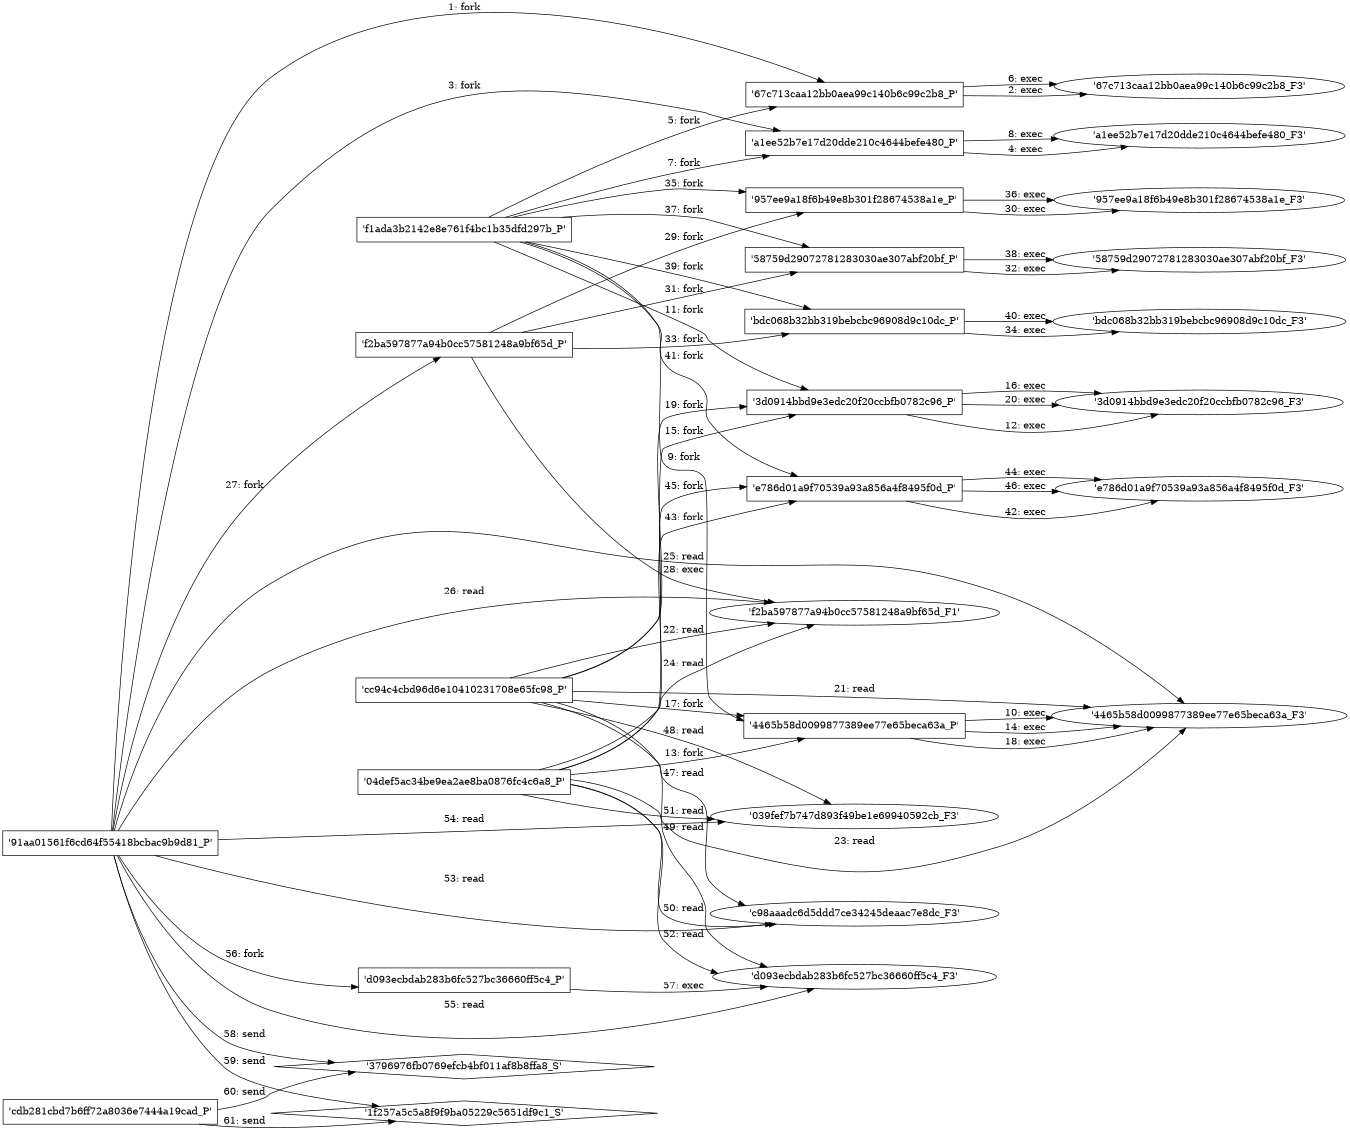 digraph "D:\Learning\Paper\apt\基于CTI的攻击预警\Dataset\攻击图\ASGfromALLCTI\Vulnerability Spotlight Multiple Vulnerabilities in CorelDRAW X8.dot" {
rankdir="LR"
size="9"
fixedsize="false"
splines="true"
nodesep=0.3
ranksep=0
fontsize=10
overlap="scalexy"
engine= "neato"
	"'91aa01561f6cd64f55418bcbac9b9d81_P'" [node_type=Process shape=box]
	"'67c713caa12bb0aea99c140b6c99c2b8_P'" [node_type=Process shape=box]
	"'91aa01561f6cd64f55418bcbac9b9d81_P'" -> "'67c713caa12bb0aea99c140b6c99c2b8_P'" [label="1: fork"]
	"'67c713caa12bb0aea99c140b6c99c2b8_P'" [node_type=Process shape=box]
	"'67c713caa12bb0aea99c140b6c99c2b8_F3'" [node_type=File shape=ellipse]
	"'67c713caa12bb0aea99c140b6c99c2b8_P'" -> "'67c713caa12bb0aea99c140b6c99c2b8_F3'" [label="2: exec"]
	"'91aa01561f6cd64f55418bcbac9b9d81_P'" [node_type=Process shape=box]
	"'a1ee52b7e17d20dde210c4644befe480_P'" [node_type=Process shape=box]
	"'91aa01561f6cd64f55418bcbac9b9d81_P'" -> "'a1ee52b7e17d20dde210c4644befe480_P'" [label="3: fork"]
	"'a1ee52b7e17d20dde210c4644befe480_P'" [node_type=Process shape=box]
	"'a1ee52b7e17d20dde210c4644befe480_F3'" [node_type=File shape=ellipse]
	"'a1ee52b7e17d20dde210c4644befe480_P'" -> "'a1ee52b7e17d20dde210c4644befe480_F3'" [label="4: exec"]
	"'f1ada3b2142e8e761f4bc1b35dfd297b_P'" [node_type=Process shape=box]
	"'67c713caa12bb0aea99c140b6c99c2b8_P'" [node_type=Process shape=box]
	"'f1ada3b2142e8e761f4bc1b35dfd297b_P'" -> "'67c713caa12bb0aea99c140b6c99c2b8_P'" [label="5: fork"]
	"'67c713caa12bb0aea99c140b6c99c2b8_P'" [node_type=Process shape=box]
	"'67c713caa12bb0aea99c140b6c99c2b8_F3'" [node_type=File shape=ellipse]
	"'67c713caa12bb0aea99c140b6c99c2b8_P'" -> "'67c713caa12bb0aea99c140b6c99c2b8_F3'" [label="6: exec"]
	"'f1ada3b2142e8e761f4bc1b35dfd297b_P'" [node_type=Process shape=box]
	"'a1ee52b7e17d20dde210c4644befe480_P'" [node_type=Process shape=box]
	"'f1ada3b2142e8e761f4bc1b35dfd297b_P'" -> "'a1ee52b7e17d20dde210c4644befe480_P'" [label="7: fork"]
	"'a1ee52b7e17d20dde210c4644befe480_P'" [node_type=Process shape=box]
	"'a1ee52b7e17d20dde210c4644befe480_F3'" [node_type=File shape=ellipse]
	"'a1ee52b7e17d20dde210c4644befe480_P'" -> "'a1ee52b7e17d20dde210c4644befe480_F3'" [label="8: exec"]
	"'f1ada3b2142e8e761f4bc1b35dfd297b_P'" [node_type=Process shape=box]
	"'4465b58d0099877389ee77e65beca63a_P'" [node_type=Process shape=box]
	"'f1ada3b2142e8e761f4bc1b35dfd297b_P'" -> "'4465b58d0099877389ee77e65beca63a_P'" [label="9: fork"]
	"'4465b58d0099877389ee77e65beca63a_P'" [node_type=Process shape=box]
	"'4465b58d0099877389ee77e65beca63a_F3'" [node_type=File shape=ellipse]
	"'4465b58d0099877389ee77e65beca63a_P'" -> "'4465b58d0099877389ee77e65beca63a_F3'" [label="10: exec"]
	"'f1ada3b2142e8e761f4bc1b35dfd297b_P'" [node_type=Process shape=box]
	"'3d0914bbd9e3edc20f20ccbfb0782c96_P'" [node_type=Process shape=box]
	"'f1ada3b2142e8e761f4bc1b35dfd297b_P'" -> "'3d0914bbd9e3edc20f20ccbfb0782c96_P'" [label="11: fork"]
	"'3d0914bbd9e3edc20f20ccbfb0782c96_P'" [node_type=Process shape=box]
	"'3d0914bbd9e3edc20f20ccbfb0782c96_F3'" [node_type=File shape=ellipse]
	"'3d0914bbd9e3edc20f20ccbfb0782c96_P'" -> "'3d0914bbd9e3edc20f20ccbfb0782c96_F3'" [label="12: exec"]
	"'04def5ac34be9ea2ae8ba0876fc4c6a8_P'" [node_type=Process shape=box]
	"'4465b58d0099877389ee77e65beca63a_P'" [node_type=Process shape=box]
	"'04def5ac34be9ea2ae8ba0876fc4c6a8_P'" -> "'4465b58d0099877389ee77e65beca63a_P'" [label="13: fork"]
	"'4465b58d0099877389ee77e65beca63a_P'" [node_type=Process shape=box]
	"'4465b58d0099877389ee77e65beca63a_F3'" [node_type=File shape=ellipse]
	"'4465b58d0099877389ee77e65beca63a_P'" -> "'4465b58d0099877389ee77e65beca63a_F3'" [label="14: exec"]
	"'04def5ac34be9ea2ae8ba0876fc4c6a8_P'" [node_type=Process shape=box]
	"'3d0914bbd9e3edc20f20ccbfb0782c96_P'" [node_type=Process shape=box]
	"'04def5ac34be9ea2ae8ba0876fc4c6a8_P'" -> "'3d0914bbd9e3edc20f20ccbfb0782c96_P'" [label="15: fork"]
	"'3d0914bbd9e3edc20f20ccbfb0782c96_P'" [node_type=Process shape=box]
	"'3d0914bbd9e3edc20f20ccbfb0782c96_F3'" [node_type=File shape=ellipse]
	"'3d0914bbd9e3edc20f20ccbfb0782c96_P'" -> "'3d0914bbd9e3edc20f20ccbfb0782c96_F3'" [label="16: exec"]
	"'cc94c4cbd96d6e10410231708e65fc98_P'" [node_type=Process shape=box]
	"'4465b58d0099877389ee77e65beca63a_P'" [node_type=Process shape=box]
	"'cc94c4cbd96d6e10410231708e65fc98_P'" -> "'4465b58d0099877389ee77e65beca63a_P'" [label="17: fork"]
	"'4465b58d0099877389ee77e65beca63a_P'" [node_type=Process shape=box]
	"'4465b58d0099877389ee77e65beca63a_F3'" [node_type=File shape=ellipse]
	"'4465b58d0099877389ee77e65beca63a_P'" -> "'4465b58d0099877389ee77e65beca63a_F3'" [label="18: exec"]
	"'cc94c4cbd96d6e10410231708e65fc98_P'" [node_type=Process shape=box]
	"'3d0914bbd9e3edc20f20ccbfb0782c96_P'" [node_type=Process shape=box]
	"'cc94c4cbd96d6e10410231708e65fc98_P'" -> "'3d0914bbd9e3edc20f20ccbfb0782c96_P'" [label="19: fork"]
	"'3d0914bbd9e3edc20f20ccbfb0782c96_P'" [node_type=Process shape=box]
	"'3d0914bbd9e3edc20f20ccbfb0782c96_F3'" [node_type=File shape=ellipse]
	"'3d0914bbd9e3edc20f20ccbfb0782c96_P'" -> "'3d0914bbd9e3edc20f20ccbfb0782c96_F3'" [label="20: exec"]
	"'4465b58d0099877389ee77e65beca63a_F3'" [node_type=file shape=ellipse]
	"'cc94c4cbd96d6e10410231708e65fc98_P'" [node_type=Process shape=box]
	"'cc94c4cbd96d6e10410231708e65fc98_P'" -> "'4465b58d0099877389ee77e65beca63a_F3'" [label="21: read"]
	"'f2ba597877a94b0cc57581248a9bf65d_F1'" [node_type=file shape=ellipse]
	"'cc94c4cbd96d6e10410231708e65fc98_P'" [node_type=Process shape=box]
	"'cc94c4cbd96d6e10410231708e65fc98_P'" -> "'f2ba597877a94b0cc57581248a9bf65d_F1'" [label="22: read"]
	"'4465b58d0099877389ee77e65beca63a_F3'" [node_type=file shape=ellipse]
	"'04def5ac34be9ea2ae8ba0876fc4c6a8_P'" [node_type=Process shape=box]
	"'04def5ac34be9ea2ae8ba0876fc4c6a8_P'" -> "'4465b58d0099877389ee77e65beca63a_F3'" [label="23: read"]
	"'f2ba597877a94b0cc57581248a9bf65d_F1'" [node_type=file shape=ellipse]
	"'04def5ac34be9ea2ae8ba0876fc4c6a8_P'" [node_type=Process shape=box]
	"'04def5ac34be9ea2ae8ba0876fc4c6a8_P'" -> "'f2ba597877a94b0cc57581248a9bf65d_F1'" [label="24: read"]
	"'4465b58d0099877389ee77e65beca63a_F3'" [node_type=file shape=ellipse]
	"'91aa01561f6cd64f55418bcbac9b9d81_P'" [node_type=Process shape=box]
	"'91aa01561f6cd64f55418bcbac9b9d81_P'" -> "'4465b58d0099877389ee77e65beca63a_F3'" [label="25: read"]
	"'f2ba597877a94b0cc57581248a9bf65d_F1'" [node_type=file shape=ellipse]
	"'91aa01561f6cd64f55418bcbac9b9d81_P'" [node_type=Process shape=box]
	"'91aa01561f6cd64f55418bcbac9b9d81_P'" -> "'f2ba597877a94b0cc57581248a9bf65d_F1'" [label="26: read"]
	"'91aa01561f6cd64f55418bcbac9b9d81_P'" [node_type=Process shape=box]
	"'f2ba597877a94b0cc57581248a9bf65d_P'" [node_type=Process shape=box]
	"'91aa01561f6cd64f55418bcbac9b9d81_P'" -> "'f2ba597877a94b0cc57581248a9bf65d_P'" [label="27: fork"]
	"'f2ba597877a94b0cc57581248a9bf65d_P'" [node_type=Process shape=box]
	"'f2ba597877a94b0cc57581248a9bf65d_F1'" [node_type=File shape=ellipse]
	"'f2ba597877a94b0cc57581248a9bf65d_P'" -> "'f2ba597877a94b0cc57581248a9bf65d_F1'" [label="28: exec"]
	"'f2ba597877a94b0cc57581248a9bf65d_P'" [node_type=Process shape=box]
	"'957ee9a18f6b49e8b301f28674538a1e_P'" [node_type=Process shape=box]
	"'f2ba597877a94b0cc57581248a9bf65d_P'" -> "'957ee9a18f6b49e8b301f28674538a1e_P'" [label="29: fork"]
	"'957ee9a18f6b49e8b301f28674538a1e_P'" [node_type=Process shape=box]
	"'957ee9a18f6b49e8b301f28674538a1e_F3'" [node_type=File shape=ellipse]
	"'957ee9a18f6b49e8b301f28674538a1e_P'" -> "'957ee9a18f6b49e8b301f28674538a1e_F3'" [label="30: exec"]
	"'f2ba597877a94b0cc57581248a9bf65d_P'" [node_type=Process shape=box]
	"'58759d29072781283030ae307abf20bf_P'" [node_type=Process shape=box]
	"'f2ba597877a94b0cc57581248a9bf65d_P'" -> "'58759d29072781283030ae307abf20bf_P'" [label="31: fork"]
	"'58759d29072781283030ae307abf20bf_P'" [node_type=Process shape=box]
	"'58759d29072781283030ae307abf20bf_F3'" [node_type=File shape=ellipse]
	"'58759d29072781283030ae307abf20bf_P'" -> "'58759d29072781283030ae307abf20bf_F3'" [label="32: exec"]
	"'f2ba597877a94b0cc57581248a9bf65d_P'" [node_type=Process shape=box]
	"'bdc068b32bb319bebcbc96908d9c10dc_P'" [node_type=Process shape=box]
	"'f2ba597877a94b0cc57581248a9bf65d_P'" -> "'bdc068b32bb319bebcbc96908d9c10dc_P'" [label="33: fork"]
	"'bdc068b32bb319bebcbc96908d9c10dc_P'" [node_type=Process shape=box]
	"'bdc068b32bb319bebcbc96908d9c10dc_F3'" [node_type=File shape=ellipse]
	"'bdc068b32bb319bebcbc96908d9c10dc_P'" -> "'bdc068b32bb319bebcbc96908d9c10dc_F3'" [label="34: exec"]
	"'f1ada3b2142e8e761f4bc1b35dfd297b_P'" [node_type=Process shape=box]
	"'957ee9a18f6b49e8b301f28674538a1e_P'" [node_type=Process shape=box]
	"'f1ada3b2142e8e761f4bc1b35dfd297b_P'" -> "'957ee9a18f6b49e8b301f28674538a1e_P'" [label="35: fork"]
	"'957ee9a18f6b49e8b301f28674538a1e_P'" [node_type=Process shape=box]
	"'957ee9a18f6b49e8b301f28674538a1e_F3'" [node_type=File shape=ellipse]
	"'957ee9a18f6b49e8b301f28674538a1e_P'" -> "'957ee9a18f6b49e8b301f28674538a1e_F3'" [label="36: exec"]
	"'f1ada3b2142e8e761f4bc1b35dfd297b_P'" [node_type=Process shape=box]
	"'58759d29072781283030ae307abf20bf_P'" [node_type=Process shape=box]
	"'f1ada3b2142e8e761f4bc1b35dfd297b_P'" -> "'58759d29072781283030ae307abf20bf_P'" [label="37: fork"]
	"'58759d29072781283030ae307abf20bf_P'" [node_type=Process shape=box]
	"'58759d29072781283030ae307abf20bf_F3'" [node_type=File shape=ellipse]
	"'58759d29072781283030ae307abf20bf_P'" -> "'58759d29072781283030ae307abf20bf_F3'" [label="38: exec"]
	"'f1ada3b2142e8e761f4bc1b35dfd297b_P'" [node_type=Process shape=box]
	"'bdc068b32bb319bebcbc96908d9c10dc_P'" [node_type=Process shape=box]
	"'f1ada3b2142e8e761f4bc1b35dfd297b_P'" -> "'bdc068b32bb319bebcbc96908d9c10dc_P'" [label="39: fork"]
	"'bdc068b32bb319bebcbc96908d9c10dc_P'" [node_type=Process shape=box]
	"'bdc068b32bb319bebcbc96908d9c10dc_F3'" [node_type=File shape=ellipse]
	"'bdc068b32bb319bebcbc96908d9c10dc_P'" -> "'bdc068b32bb319bebcbc96908d9c10dc_F3'" [label="40: exec"]
	"'f1ada3b2142e8e761f4bc1b35dfd297b_P'" [node_type=Process shape=box]
	"'e786d01a9f70539a93a856a4f8495f0d_P'" [node_type=Process shape=box]
	"'f1ada3b2142e8e761f4bc1b35dfd297b_P'" -> "'e786d01a9f70539a93a856a4f8495f0d_P'" [label="41: fork"]
	"'e786d01a9f70539a93a856a4f8495f0d_P'" [node_type=Process shape=box]
	"'e786d01a9f70539a93a856a4f8495f0d_F3'" [node_type=File shape=ellipse]
	"'e786d01a9f70539a93a856a4f8495f0d_P'" -> "'e786d01a9f70539a93a856a4f8495f0d_F3'" [label="42: exec"]
	"'04def5ac34be9ea2ae8ba0876fc4c6a8_P'" [node_type=Process shape=box]
	"'e786d01a9f70539a93a856a4f8495f0d_P'" [node_type=Process shape=box]
	"'04def5ac34be9ea2ae8ba0876fc4c6a8_P'" -> "'e786d01a9f70539a93a856a4f8495f0d_P'" [label="43: fork"]
	"'e786d01a9f70539a93a856a4f8495f0d_P'" [node_type=Process shape=box]
	"'e786d01a9f70539a93a856a4f8495f0d_F3'" [node_type=File shape=ellipse]
	"'e786d01a9f70539a93a856a4f8495f0d_P'" -> "'e786d01a9f70539a93a856a4f8495f0d_F3'" [label="44: exec"]
	"'cc94c4cbd96d6e10410231708e65fc98_P'" [node_type=Process shape=box]
	"'e786d01a9f70539a93a856a4f8495f0d_P'" [node_type=Process shape=box]
	"'cc94c4cbd96d6e10410231708e65fc98_P'" -> "'e786d01a9f70539a93a856a4f8495f0d_P'" [label="45: fork"]
	"'e786d01a9f70539a93a856a4f8495f0d_P'" [node_type=Process shape=box]
	"'e786d01a9f70539a93a856a4f8495f0d_F3'" [node_type=File shape=ellipse]
	"'e786d01a9f70539a93a856a4f8495f0d_P'" -> "'e786d01a9f70539a93a856a4f8495f0d_F3'" [label="46: exec"]
	"'c98aaadc6d5ddd7ce34245deaac7e8dc_F3'" [node_type=file shape=ellipse]
	"'cc94c4cbd96d6e10410231708e65fc98_P'" [node_type=Process shape=box]
	"'cc94c4cbd96d6e10410231708e65fc98_P'" -> "'c98aaadc6d5ddd7ce34245deaac7e8dc_F3'" [label="47: read"]
	"'039fef7b747d893f49be1e69940592cb_F3'" [node_type=file shape=ellipse]
	"'cc94c4cbd96d6e10410231708e65fc98_P'" [node_type=Process shape=box]
	"'cc94c4cbd96d6e10410231708e65fc98_P'" -> "'039fef7b747d893f49be1e69940592cb_F3'" [label="48: read"]
	"'d093ecbdab283b6fc527bc36660ff5c4_F3'" [node_type=file shape=ellipse]
	"'cc94c4cbd96d6e10410231708e65fc98_P'" [node_type=Process shape=box]
	"'cc94c4cbd96d6e10410231708e65fc98_P'" -> "'d093ecbdab283b6fc527bc36660ff5c4_F3'" [label="49: read"]
	"'c98aaadc6d5ddd7ce34245deaac7e8dc_F3'" [node_type=file shape=ellipse]
	"'04def5ac34be9ea2ae8ba0876fc4c6a8_P'" [node_type=Process shape=box]
	"'04def5ac34be9ea2ae8ba0876fc4c6a8_P'" -> "'c98aaadc6d5ddd7ce34245deaac7e8dc_F3'" [label="50: read"]
	"'039fef7b747d893f49be1e69940592cb_F3'" [node_type=file shape=ellipse]
	"'04def5ac34be9ea2ae8ba0876fc4c6a8_P'" [node_type=Process shape=box]
	"'04def5ac34be9ea2ae8ba0876fc4c6a8_P'" -> "'039fef7b747d893f49be1e69940592cb_F3'" [label="51: read"]
	"'d093ecbdab283b6fc527bc36660ff5c4_F3'" [node_type=file shape=ellipse]
	"'04def5ac34be9ea2ae8ba0876fc4c6a8_P'" [node_type=Process shape=box]
	"'04def5ac34be9ea2ae8ba0876fc4c6a8_P'" -> "'d093ecbdab283b6fc527bc36660ff5c4_F3'" [label="52: read"]
	"'c98aaadc6d5ddd7ce34245deaac7e8dc_F3'" [node_type=file shape=ellipse]
	"'91aa01561f6cd64f55418bcbac9b9d81_P'" [node_type=Process shape=box]
	"'91aa01561f6cd64f55418bcbac9b9d81_P'" -> "'c98aaadc6d5ddd7ce34245deaac7e8dc_F3'" [label="53: read"]
	"'039fef7b747d893f49be1e69940592cb_F3'" [node_type=file shape=ellipse]
	"'91aa01561f6cd64f55418bcbac9b9d81_P'" [node_type=Process shape=box]
	"'91aa01561f6cd64f55418bcbac9b9d81_P'" -> "'039fef7b747d893f49be1e69940592cb_F3'" [label="54: read"]
	"'d093ecbdab283b6fc527bc36660ff5c4_F3'" [node_type=file shape=ellipse]
	"'91aa01561f6cd64f55418bcbac9b9d81_P'" [node_type=Process shape=box]
	"'91aa01561f6cd64f55418bcbac9b9d81_P'" -> "'d093ecbdab283b6fc527bc36660ff5c4_F3'" [label="55: read"]
	"'91aa01561f6cd64f55418bcbac9b9d81_P'" [node_type=Process shape=box]
	"'d093ecbdab283b6fc527bc36660ff5c4_P'" [node_type=Process shape=box]
	"'91aa01561f6cd64f55418bcbac9b9d81_P'" -> "'d093ecbdab283b6fc527bc36660ff5c4_P'" [label="56: fork"]
	"'d093ecbdab283b6fc527bc36660ff5c4_P'" [node_type=Process shape=box]
	"'d093ecbdab283b6fc527bc36660ff5c4_F3'" [node_type=File shape=ellipse]
	"'d093ecbdab283b6fc527bc36660ff5c4_P'" -> "'d093ecbdab283b6fc527bc36660ff5c4_F3'" [label="57: exec"]
	"'3796976fb0769efcb4bf011af8b8ffa8_S'" [node_type=Socket shape=diamond]
	"'91aa01561f6cd64f55418bcbac9b9d81_P'" [node_type=Process shape=box]
	"'91aa01561f6cd64f55418bcbac9b9d81_P'" -> "'3796976fb0769efcb4bf011af8b8ffa8_S'" [label="58: send"]
	"'1f257a5c5a8f9f9ba05229c5651df9c1_S'" [node_type=Socket shape=diamond]
	"'91aa01561f6cd64f55418bcbac9b9d81_P'" [node_type=Process shape=box]
	"'91aa01561f6cd64f55418bcbac9b9d81_P'" -> "'1f257a5c5a8f9f9ba05229c5651df9c1_S'" [label="59: send"]
	"'3796976fb0769efcb4bf011af8b8ffa8_S'" [node_type=Socket shape=diamond]
	"'cdb281cbd7b6ff72a8036e7444a19cad_P'" [node_type=Process shape=box]
	"'cdb281cbd7b6ff72a8036e7444a19cad_P'" -> "'3796976fb0769efcb4bf011af8b8ffa8_S'" [label="60: send"]
	"'1f257a5c5a8f9f9ba05229c5651df9c1_S'" [node_type=Socket shape=diamond]
	"'cdb281cbd7b6ff72a8036e7444a19cad_P'" [node_type=Process shape=box]
	"'cdb281cbd7b6ff72a8036e7444a19cad_P'" -> "'1f257a5c5a8f9f9ba05229c5651df9c1_S'" [label="61: send"]
}
